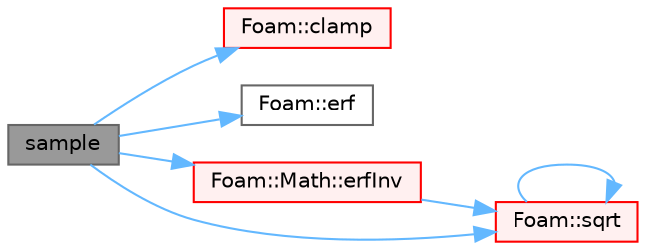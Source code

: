 digraph "sample"
{
 // LATEX_PDF_SIZE
  bgcolor="transparent";
  edge [fontname=Helvetica,fontsize=10,labelfontname=Helvetica,labelfontsize=10];
  node [fontname=Helvetica,fontsize=10,shape=box,height=0.2,width=0.4];
  rankdir="LR";
  Node1 [id="Node000001",label="sample",height=0.2,width=0.4,color="gray40", fillcolor="grey60", style="filled", fontcolor="black",tooltip=" "];
  Node1 -> Node2 [id="edge1_Node000001_Node000002",color="steelblue1",style="solid",tooltip=" "];
  Node2 [id="Node000002",label="Foam::clamp",height=0.2,width=0.4,color="red", fillcolor="#FFF0F0", style="filled",URL="$namespaceFoam.html#a5316c42c2a044eac9c1f1229706a1aaa",tooltip=" "];
  Node1 -> Node7 [id="edge2_Node000001_Node000007",color="steelblue1",style="solid",tooltip=" "];
  Node7 [id="Node000007",label="Foam::erf",height=0.2,width=0.4,color="grey40", fillcolor="white", style="filled",URL="$namespaceFoam.html#a4ca8212bed8b44f128676f95c4d62bf3",tooltip=" "];
  Node1 -> Node8 [id="edge3_Node000001_Node000008",color="steelblue1",style="solid",tooltip=" "];
  Node8 [id="Node000008",label="Foam::Math::erfInv",height=0.2,width=0.4,color="red", fillcolor="#FFF0F0", style="filled",URL="$namespaceFoam_1_1Math.html#acb343ad781984354cb3c97b322eead0a",tooltip=" "];
  Node8 -> Node16 [id="edge4_Node000008_Node000016",color="steelblue1",style="solid",tooltip=" "];
  Node16 [id="Node000016",label="Foam::sqrt",height=0.2,width=0.4,color="red", fillcolor="#FFF0F0", style="filled",URL="$namespaceFoam.html#a8616bd62eebf2342a80222fecb1bda71",tooltip=" "];
  Node16 -> Node16 [id="edge5_Node000016_Node000016",color="steelblue1",style="solid",tooltip=" "];
  Node1 -> Node16 [id="edge6_Node000001_Node000016",color="steelblue1",style="solid",tooltip=" "];
}
